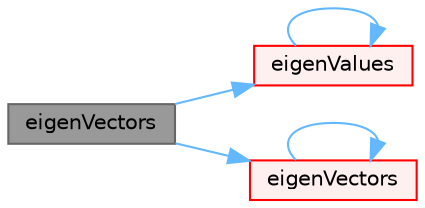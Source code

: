 digraph "eigenVectors"
{
 // LATEX_PDF_SIZE
  bgcolor="transparent";
  edge [fontname=Helvetica,fontsize=10,labelfontname=Helvetica,labelfontsize=10];
  node [fontname=Helvetica,fontsize=10,shape=box,height=0.2,width=0.4];
  rankdir="LR";
  Node1 [id="Node000001",label="eigenVectors",height=0.2,width=0.4,color="gray40", fillcolor="grey60", style="filled", fontcolor="black",tooltip=" "];
  Node1 -> Node2 [id="edge1_Node000001_Node000002",color="steelblue1",style="solid",tooltip=" "];
  Node2 [id="Node000002",label="eigenValues",height=0.2,width=0.4,color="red", fillcolor="#FFF0F0", style="filled",URL="$namespaceFoam.html#a357206ae080055c785ed89dfac4eb6e2",tooltip=" "];
  Node2 -> Node2 [id="edge2_Node000002_Node000002",color="steelblue1",style="solid",tooltip=" "];
  Node1 -> Node6 [id="edge3_Node000001_Node000006",color="steelblue1",style="solid",tooltip=" "];
  Node6 [id="Node000006",label="eigenVectors",height=0.2,width=0.4,color="red", fillcolor="#FFF0F0", style="filled",URL="$namespaceFoam.html#a209277454090501594bd8ba4809ce6bf",tooltip=" "];
  Node6 -> Node6 [id="edge4_Node000006_Node000006",color="steelblue1",style="solid",tooltip=" "];
}

